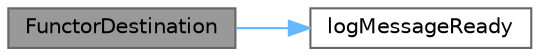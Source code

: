 digraph "FunctorDestination"
{
 // LATEX_PDF_SIZE
  bgcolor="transparent";
  edge [fontname=Helvetica,fontsize=10,labelfontname=Helvetica,labelfontsize=10];
  node [fontname=Helvetica,fontsize=10,shape=box,height=0.2,width=0.4];
  rankdir="LR";
  Node1 [id="Node000001",label="FunctorDestination",height=0.2,width=0.4,color="gray40", fillcolor="grey60", style="filled", fontcolor="black",tooltip=" "];
  Node1 -> Node2 [id="edge1_Node000001_Node000002",color="steelblue1",style="solid",tooltip=" "];
  Node2 [id="Node000002",label="logMessageReady",height=0.2,width=0.4,color="grey40", fillcolor="white", style="filled",URL="$class_qs_logging_1_1_functor_destination.html#abf17b2d0a03282f5b30f389c2012fe9f",tooltip=" "];
}
